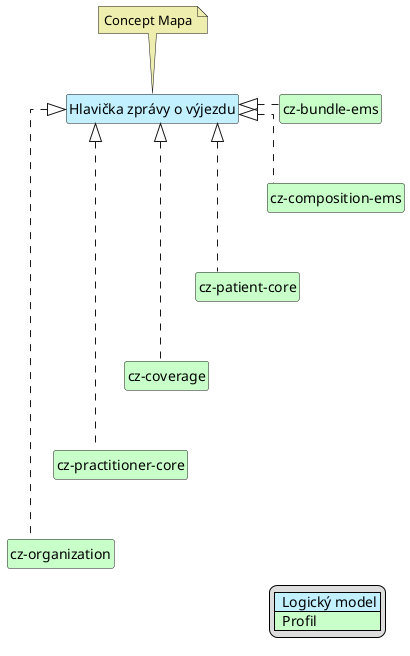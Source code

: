 @startuml
hide circle
hide stereotype
hide members
hide methods
skinparam linetype ortho
skinparam class {
BackgroundColor<<LogicalModel>> #APPLICATION
BackgroundColor<<Profile>> #TECHNOLOGY
}
legend right
| <#APPLICATION>  Logický model |
| <#TECHNOLOGY>  Profil |
endlegend
class "Hlavička zprávy o výjezdu" <<LogicalModel>> [[StructureDefinition-LogHeaderEmsCz.html]]
note top #EEEEAE [[ConceptMap-Header2FHIR-cz.html]]
Concept Mapa
endnote

class "cz-organization" <<Profile>> [[https://build.fhir.org/ig/HL7-cz/cz-core/StructureDefinition-cz-organization-core.html]]
class "cz-coverage" <<Profile>> [[https://build.fhir.org/ig/HL7-cz/cz-core/StructureDefinition-cz-coverage.html]]
class "cz-patient-core" <<Profile>> [[https://build.fhir.org/ig/HL7-cz/cz-core/StructureDefinition-cz-patient-core.html]]
class "cz-practitioner-core" <<Profile>> [[https://build.fhir.org/ig/HL7-cz/cz-core/StructureDefinition-cz-practitioner-core.html]]
class "cz-bundle-ems" <<Profile>> [[StructureDefinition-cz-bundle-ems.html]]
class "cz-composition-ems" <<Profile>> [[StructureDefinition-cz-composition-ems.html]]

"Hlavička zprávy o výjezdu" <|. "cz-composition-ems"
"Hlavička zprávy o výjezdu" <|. "cz-bundle-ems"
"Hlavička zprávy o výjezdu" <|. "cz-patient-core"
"Hlavička zprávy o výjezdu" <|. "cz-coverage"
"Hlavička zprávy o výjezdu" <|. "cz-practitioner-core"
"Hlavička zprávy o výjezdu" <|. "cz-organization"

"cz-bundle-ems" -d[hidden]-> "cz-composition-ems"
"cz-composition-ems" -d[hidden]-> "cz-patient-core"
"cz-patient-core" -d[hidden]-> "cz-coverage"
"cz-coverage" -d[hidden]-> "cz-practitioner-core"
"cz-practitioner-core" -d[hidden]-> "cz-organization"
@enduml
